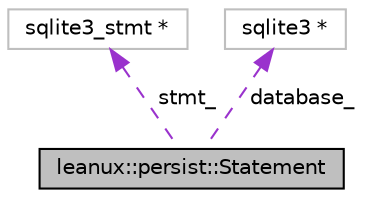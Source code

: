 digraph "leanux::persist::Statement"
{
 // LATEX_PDF_SIZE
  bgcolor="transparent";
  edge [fontname="Helvetica",fontsize="10",labelfontname="Helvetica",labelfontsize="10"];
  node [fontname="Helvetica",fontsize="10",shape=record];
  Node1 [label="leanux::persist::Statement",height=0.2,width=0.4,color="black", fillcolor="grey75", style="filled", fontcolor="black",tooltip="Generic SQL Statement."];
  Node2 -> Node1 [dir="back",color="darkorchid3",fontsize="10",style="dashed",label=" stmt_" ,fontname="Helvetica"];
  Node2 [label="sqlite3_stmt *",height=0.2,width=0.4,color="grey75",tooltip=" "];
  Node3 -> Node1 [dir="back",color="darkorchid3",fontsize="10",style="dashed",label=" database_" ,fontname="Helvetica"];
  Node3 [label="sqlite3 *",height=0.2,width=0.4,color="grey75",tooltip=" "];
}
